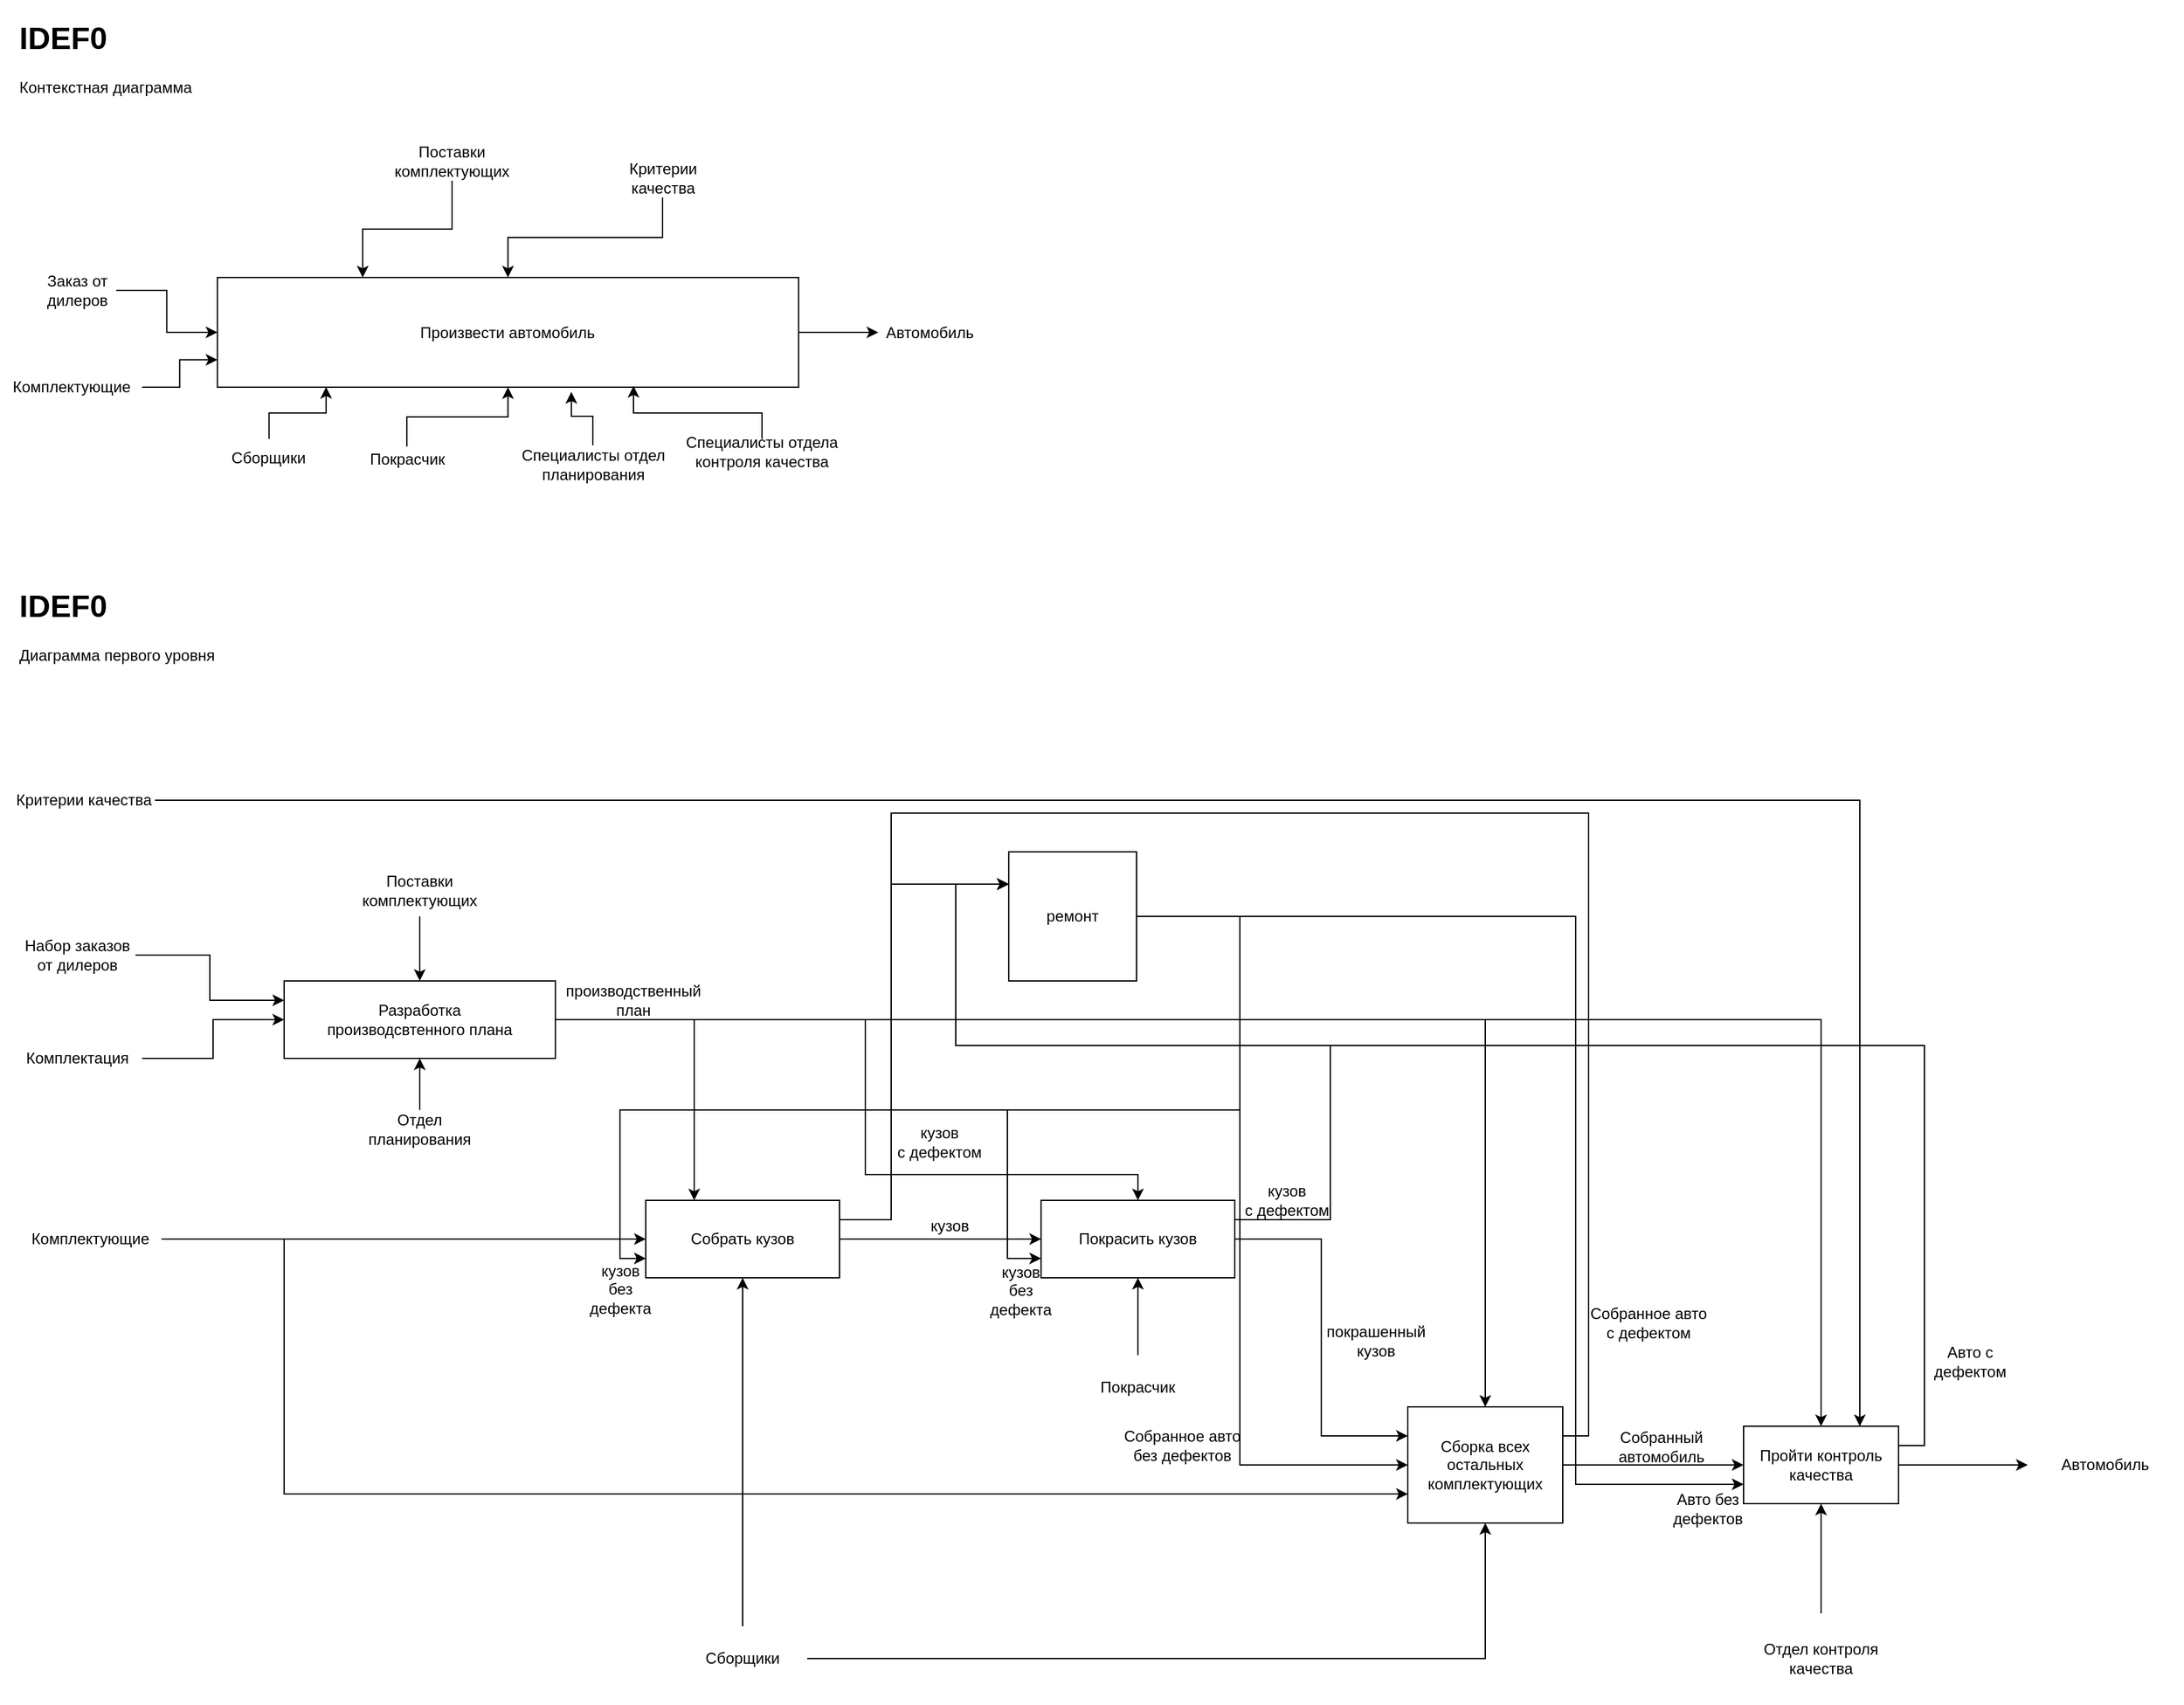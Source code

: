 <mxfile version="13.1.3" type="github"><diagram id="VC0IekiEO7ucj2XYCSg_" name="Page-1"><mxGraphModel dx="1248" dy="717" grid="1" gridSize="10" guides="1" tooltips="1" connect="1" arrows="1" fold="1" page="1" pageScale="1" pageWidth="827" pageHeight="1169" math="0" shadow="0"><root><mxCell id="0"/><mxCell id="1" parent="0"/><mxCell id="wjq3-o9U-0rKwHpTt2qk-8" style="edgeStyle=orthogonalEdgeStyle;rounded=0;orthogonalLoop=1;jettySize=auto;html=1;entryX=0;entryY=0.5;entryDx=0;entryDy=0;" parent="1" source="wjq3-o9U-0rKwHpTt2qk-6" target="wjq3-o9U-0rKwHpTt2qk-7" edge="1"><mxGeometry relative="1" as="geometry"><mxPoint x="310" y="270" as="targetPoint"/></mxGeometry></mxCell><mxCell id="wjq3-o9U-0rKwHpTt2qk-6" value="Заказ от дилеров" style="text;html=1;strokeColor=none;fillColor=none;align=center;verticalAlign=middle;whiteSpace=wrap;rounded=0;" parent="1" vertex="1"><mxGeometry x="50" y="250" width="60" height="30" as="geometry"/></mxCell><mxCell id="wjq3-o9U-0rKwHpTt2qk-10" style="edgeStyle=orthogonalEdgeStyle;rounded=0;orthogonalLoop=1;jettySize=auto;html=1;" parent="1" source="wjq3-o9U-0rKwHpTt2qk-7" target="wjq3-o9U-0rKwHpTt2qk-9" edge="1"><mxGeometry relative="1" as="geometry"/></mxCell><mxCell id="wjq3-o9U-0rKwHpTt2qk-7" value="Произвести автомобиль" style="rounded=0;whiteSpace=wrap;html=1;" parent="1" vertex="1"><mxGeometry x="188.33" y="255" width="450" height="85" as="geometry"/></mxCell><mxCell id="wjq3-o9U-0rKwHpTt2qk-9" value="Автомобиль" style="text;html=1;strokeColor=none;fillColor=none;align=center;verticalAlign=middle;whiteSpace=wrap;rounded=0;" parent="1" vertex="1"><mxGeometry x="700" y="287.5" width="80" height="20" as="geometry"/></mxCell><mxCell id="SGDvvu0s5zJlcGL9rwgw-12" style="edgeStyle=orthogonalEdgeStyle;rounded=0;orthogonalLoop=1;jettySize=auto;html=1;entryX=0.25;entryY=0;entryDx=0;entryDy=0;" parent="1" source="wjq3-o9U-0rKwHpTt2qk-16" target="wjq3-o9U-0rKwHpTt2qk-7" edge="1"><mxGeometry relative="1" as="geometry"/></mxCell><mxCell id="wjq3-o9U-0rKwHpTt2qk-16" value="Поставки комплектующих" style="text;html=1;strokeColor=none;fillColor=none;align=center;verticalAlign=middle;whiteSpace=wrap;rounded=0;" parent="1" vertex="1"><mxGeometry x="310" y="150" width="120" height="30" as="geometry"/></mxCell><mxCell id="wjq3-o9U-0rKwHpTt2qk-33" style="edgeStyle=orthogonalEdgeStyle;rounded=0;orthogonalLoop=1;jettySize=auto;html=1;entryX=0.187;entryY=0.998;entryDx=0;entryDy=0;entryPerimeter=0;" parent="1" source="wjq3-o9U-0rKwHpTt2qk-19" target="wjq3-o9U-0rKwHpTt2qk-7" edge="1"><mxGeometry relative="1" as="geometry"/></mxCell><mxCell id="wjq3-o9U-0rKwHpTt2qk-19" value="Сборщики" style="text;html=1;strokeColor=none;fillColor=none;align=center;verticalAlign=middle;whiteSpace=wrap;rounded=0;" parent="1" vertex="1"><mxGeometry x="188.33" y="380" width="80" height="30" as="geometry"/></mxCell><mxCell id="wjq3-o9U-0rKwHpTt2qk-32" style="edgeStyle=orthogonalEdgeStyle;rounded=0;orthogonalLoop=1;jettySize=auto;html=1;entryX=0.716;entryY=0.988;entryDx=0;entryDy=0;entryPerimeter=0;" parent="1" source="wjq3-o9U-0rKwHpTt2qk-20" target="wjq3-o9U-0rKwHpTt2qk-7" edge="1"><mxGeometry relative="1" as="geometry"/></mxCell><mxCell id="wjq3-o9U-0rKwHpTt2qk-20" value="Специалисты отдела контроля качества" style="text;html=1;strokeColor=none;fillColor=none;align=center;verticalAlign=middle;whiteSpace=wrap;rounded=0;" parent="1" vertex="1"><mxGeometry x="550" y="380" width="120" height="20" as="geometry"/></mxCell><mxCell id="wjq3-o9U-0rKwHpTt2qk-37" value="&lt;h1&gt;IDEF0&lt;/h1&gt;&lt;div&gt;Контекстная диаграмма&lt;/div&gt;" style="text;html=1;strokeColor=none;fillColor=none;spacing=5;spacingTop=-20;whiteSpace=wrap;overflow=hidden;rounded=0;" parent="1" vertex="1"><mxGeometry x="30" y="50" width="190" height="120" as="geometry"/></mxCell><mxCell id="wjq3-o9U-0rKwHpTt2qk-38" value="&lt;h1&gt;IDEF0&lt;/h1&gt;&lt;div&gt;Диаграмма первого уровня&lt;/div&gt;" style="text;html=1;strokeColor=none;fillColor=none;spacing=5;spacingTop=-20;whiteSpace=wrap;overflow=hidden;rounded=0;" parent="1" vertex="1"><mxGeometry x="30" y="490" width="190" height="120" as="geometry"/></mxCell><mxCell id="wjq3-o9U-0rKwHpTt2qk-50" style="edgeStyle=orthogonalEdgeStyle;rounded=0;orthogonalLoop=1;jettySize=auto;html=1;entryX=0;entryY=0.25;entryDx=0;entryDy=0;" parent="1" source="wjq3-o9U-0rKwHpTt2qk-40" target="wjq3-o9U-0rKwHpTt2qk-46" edge="1"><mxGeometry relative="1" as="geometry"/></mxCell><mxCell id="wjq3-o9U-0rKwHpTt2qk-40" value="Набор заказов от дилеров" style="text;html=1;strokeColor=none;fillColor=none;align=center;verticalAlign=middle;whiteSpace=wrap;rounded=0;" parent="1" vertex="1"><mxGeometry x="35" y="760" width="90" height="40" as="geometry"/></mxCell><mxCell id="wjq3-o9U-0rKwHpTt2qk-53" style="edgeStyle=orthogonalEdgeStyle;rounded=0;orthogonalLoop=1;jettySize=auto;html=1;entryX=0;entryY=0.5;entryDx=0;entryDy=0;" parent="1" source="wjq3-o9U-0rKwHpTt2qk-45" target="wjq3-o9U-0rKwHpTt2qk-46" edge="1"><mxGeometry relative="1" as="geometry"/></mxCell><mxCell id="wjq3-o9U-0rKwHpTt2qk-45" value="Комплектация" style="text;html=1;strokeColor=none;fillColor=none;align=center;verticalAlign=middle;whiteSpace=wrap;rounded=0;" parent="1" vertex="1"><mxGeometry x="30" y="850" width="100" height="20" as="geometry"/></mxCell><mxCell id="wjq3-o9U-0rKwHpTt2qk-69" style="edgeStyle=orthogonalEdgeStyle;rounded=0;orthogonalLoop=1;jettySize=auto;html=1;entryX=0.25;entryY=0;entryDx=0;entryDy=0;" parent="1" source="wjq3-o9U-0rKwHpTt2qk-46" target="wjq3-o9U-0rKwHpTt2qk-66" edge="1"><mxGeometry relative="1" as="geometry"/></mxCell><mxCell id="wjq3-o9U-0rKwHpTt2qk-76" style="edgeStyle=orthogonalEdgeStyle;rounded=0;orthogonalLoop=1;jettySize=auto;html=1;entryX=0.5;entryY=0;entryDx=0;entryDy=0;" parent="1" source="wjq3-o9U-0rKwHpTt2qk-46" target="wjq3-o9U-0rKwHpTt2qk-67" edge="1"><mxGeometry relative="1" as="geometry"><Array as="points"><mxPoint x="690" y="830"/><mxPoint x="690" y="950"/><mxPoint x="901" y="950"/></Array></mxGeometry></mxCell><mxCell id="wjq3-o9U-0rKwHpTt2qk-88" style="edgeStyle=orthogonalEdgeStyle;rounded=0;orthogonalLoop=1;jettySize=auto;html=1;entryX=0.5;entryY=0;entryDx=0;entryDy=0;" parent="1" source="wjq3-o9U-0rKwHpTt2qk-46" target="wjq3-o9U-0rKwHpTt2qk-79" edge="1"><mxGeometry relative="1" as="geometry"/></mxCell><mxCell id="wjq3-o9U-0rKwHpTt2qk-95" style="edgeStyle=orthogonalEdgeStyle;rounded=0;orthogonalLoop=1;jettySize=auto;html=1;entryX=0.5;entryY=0;entryDx=0;entryDy=0;" parent="1" source="wjq3-o9U-0rKwHpTt2qk-46" target="wjq3-o9U-0rKwHpTt2qk-89" edge="1"><mxGeometry relative="1" as="geometry"><Array as="points"><mxPoint x="1430" y="830"/></Array></mxGeometry></mxCell><mxCell id="wjq3-o9U-0rKwHpTt2qk-46" value="Разработка &lt;br&gt;производсвтенного плана" style="rounded=0;whiteSpace=wrap;html=1;" parent="1" vertex="1"><mxGeometry x="240" y="800" width="210" height="60" as="geometry"/></mxCell><mxCell id="wjq3-o9U-0rKwHpTt2qk-56" style="edgeStyle=orthogonalEdgeStyle;rounded=0;orthogonalLoop=1;jettySize=auto;html=1;entryX=0.5;entryY=1;entryDx=0;entryDy=0;" parent="1" source="wjq3-o9U-0rKwHpTt2qk-55" target="wjq3-o9U-0rKwHpTt2qk-46" edge="1"><mxGeometry relative="1" as="geometry"/></mxCell><mxCell id="wjq3-o9U-0rKwHpTt2qk-55" value="Отдел планирования" style="text;html=1;strokeColor=none;fillColor=none;align=center;verticalAlign=middle;whiteSpace=wrap;rounded=0;" parent="1" vertex="1"><mxGeometry x="300" y="900" width="90" height="30" as="geometry"/></mxCell><mxCell id="pm-BgO_VtEJ3lboS2-CT-1" style="edgeStyle=orthogonalEdgeStyle;rounded=0;orthogonalLoop=1;jettySize=auto;html=1;entryX=0.5;entryY=0;entryDx=0;entryDy=0;" edge="1" parent="1" source="wjq3-o9U-0rKwHpTt2qk-62" target="wjq3-o9U-0rKwHpTt2qk-46"><mxGeometry relative="1" as="geometry"/></mxCell><mxCell id="wjq3-o9U-0rKwHpTt2qk-62" value="Поставки комплектующих" style="text;html=1;strokeColor=none;fillColor=none;align=center;verticalAlign=middle;whiteSpace=wrap;rounded=0;" parent="1" vertex="1"><mxGeometry x="300" y="710" width="90" height="40" as="geometry"/></mxCell><mxCell id="wjq3-o9U-0rKwHpTt2qk-68" style="edgeStyle=orthogonalEdgeStyle;rounded=0;orthogonalLoop=1;jettySize=auto;html=1;entryX=0;entryY=0.5;entryDx=0;entryDy=0;" parent="1" source="wjq3-o9U-0rKwHpTt2qk-66" target="wjq3-o9U-0rKwHpTt2qk-67" edge="1"><mxGeometry relative="1" as="geometry"/></mxCell><mxCell id="wjq3-o9U-0rKwHpTt2qk-71" style="edgeStyle=orthogonalEdgeStyle;rounded=0;orthogonalLoop=1;jettySize=auto;html=1;entryX=0;entryY=0.5;entryDx=0;entryDy=0;" parent="1" source="wjq3-o9U-0rKwHpTt2qk-70" target="wjq3-o9U-0rKwHpTt2qk-66" edge="1"><mxGeometry relative="1" as="geometry"/></mxCell><mxCell id="wjq3-o9U-0rKwHpTt2qk-84" style="edgeStyle=orthogonalEdgeStyle;rounded=0;orthogonalLoop=1;jettySize=auto;html=1;entryX=0;entryY=0.75;entryDx=0;entryDy=0;" parent="1" source="wjq3-o9U-0rKwHpTt2qk-70" target="wjq3-o9U-0rKwHpTt2qk-79" edge="1"><mxGeometry relative="1" as="geometry"><Array as="points"><mxPoint x="240" y="1000"/><mxPoint x="240" y="1198"/></Array></mxGeometry></mxCell><mxCell id="wjq3-o9U-0rKwHpTt2qk-70" value="Комплектующие" style="text;html=1;strokeColor=none;fillColor=none;align=center;verticalAlign=middle;whiteSpace=wrap;rounded=0;" parent="1" vertex="1"><mxGeometry x="35" y="985" width="110" height="30" as="geometry"/></mxCell><mxCell id="wjq3-o9U-0rKwHpTt2qk-90" style="edgeStyle=orthogonalEdgeStyle;rounded=0;orthogonalLoop=1;jettySize=auto;html=1;entryX=0;entryY=0.5;entryDx=0;entryDy=0;" parent="1" source="wjq3-o9U-0rKwHpTt2qk-79" target="wjq3-o9U-0rKwHpTt2qk-89" edge="1"><mxGeometry relative="1" as="geometry"/></mxCell><mxCell id="SGDvvu0s5zJlcGL9rwgw-37" style="edgeStyle=orthogonalEdgeStyle;rounded=0;orthogonalLoop=1;jettySize=auto;html=1;exitX=1;exitY=0.25;exitDx=0;exitDy=0;entryX=0;entryY=0.25;entryDx=0;entryDy=0;" parent="1" source="wjq3-o9U-0rKwHpTt2qk-79" target="SGDvvu0s5zJlcGL9rwgw-26" edge="1"><mxGeometry relative="1" as="geometry"><Array as="points"><mxPoint x="1250" y="1153"/><mxPoint x="1250" y="670"/><mxPoint x="710" y="670"/><mxPoint x="710" y="725"/></Array></mxGeometry></mxCell><mxCell id="wjq3-o9U-0rKwHpTt2qk-79" value="Сборка всех остальных комплектующих" style="rounded=0;whiteSpace=wrap;html=1;" parent="1" vertex="1"><mxGeometry x="1110" y="1130" width="120" height="90" as="geometry"/></mxCell><mxCell id="wjq3-o9U-0rKwHpTt2qk-80" style="edgeStyle=orthogonalEdgeStyle;rounded=0;orthogonalLoop=1;jettySize=auto;html=1;entryX=0;entryY=0.25;entryDx=0;entryDy=0;" parent="1" source="wjq3-o9U-0rKwHpTt2qk-67" target="wjq3-o9U-0rKwHpTt2qk-79" edge="1"><mxGeometry relative="1" as="geometry"/></mxCell><mxCell id="SGDvvu0s5zJlcGL9rwgw-27" style="edgeStyle=orthogonalEdgeStyle;rounded=0;orthogonalLoop=1;jettySize=auto;html=1;exitX=1;exitY=0.25;exitDx=0;exitDy=0;entryX=0;entryY=0.25;entryDx=0;entryDy=0;" parent="1" source="wjq3-o9U-0rKwHpTt2qk-66" target="SGDvvu0s5zJlcGL9rwgw-26" edge="1"><mxGeometry relative="1" as="geometry"><Array as="points"><mxPoint x="710" y="985"/><mxPoint x="710" y="725"/></Array></mxGeometry></mxCell><mxCell id="wjq3-o9U-0rKwHpTt2qk-66" value="Собрать кузов" style="rounded=0;whiteSpace=wrap;html=1;" parent="1" vertex="1"><mxGeometry x="520" y="970" width="150" height="60" as="geometry"/></mxCell><mxCell id="wjq3-o9U-0rKwHpTt2qk-98" style="edgeStyle=orthogonalEdgeStyle;rounded=0;orthogonalLoop=1;jettySize=auto;html=1;entryX=0.5;entryY=1;entryDx=0;entryDy=0;" parent="1" source="wjq3-o9U-0rKwHpTt2qk-72" target="wjq3-o9U-0rKwHpTt2qk-79" edge="1"><mxGeometry relative="1" as="geometry"/></mxCell><mxCell id="wjq3-o9U-0rKwHpTt2qk-72" value="Сборщики" style="text;html=1;strokeColor=none;fillColor=none;align=center;verticalAlign=middle;whiteSpace=wrap;rounded=0;" parent="1" vertex="1"><mxGeometry x="545" y="1300" width="100" height="50" as="geometry"/></mxCell><mxCell id="wjq3-o9U-0rKwHpTt2qk-73" style="edgeStyle=orthogonalEdgeStyle;rounded=0;orthogonalLoop=1;jettySize=auto;html=1;entryX=0.5;entryY=1;entryDx=0;entryDy=0;" parent="1" source="wjq3-o9U-0rKwHpTt2qk-72" target="wjq3-o9U-0rKwHpTt2qk-66" edge="1"><mxGeometry relative="1" as="geometry"/></mxCell><mxCell id="SGDvvu0s5zJlcGL9rwgw-33" style="edgeStyle=orthogonalEdgeStyle;rounded=0;orthogonalLoop=1;jettySize=auto;html=1;exitX=1;exitY=0.25;exitDx=0;exitDy=0;entryX=0;entryY=0.25;entryDx=0;entryDy=0;" parent="1" source="wjq3-o9U-0rKwHpTt2qk-67" target="SGDvvu0s5zJlcGL9rwgw-26" edge="1"><mxGeometry relative="1" as="geometry"><Array as="points"><mxPoint x="1050" y="985"/><mxPoint x="1050" y="850"/><mxPoint x="760" y="850"/><mxPoint x="760" y="725"/></Array></mxGeometry></mxCell><mxCell id="wjq3-o9U-0rKwHpTt2qk-67" value="Покрасить кузов" style="rounded=0;whiteSpace=wrap;html=1;" parent="1" vertex="1"><mxGeometry x="826.06" y="970" width="150" height="60" as="geometry"/></mxCell><mxCell id="wjq3-o9U-0rKwHpTt2qk-74" value="Покрасчик" style="text;html=1;strokeColor=none;fillColor=none;align=center;verticalAlign=middle;whiteSpace=wrap;rounded=0;" parent="1" vertex="1"><mxGeometry x="851.06" y="1090" width="100" height="50" as="geometry"/></mxCell><mxCell id="wjq3-o9U-0rKwHpTt2qk-75" style="edgeStyle=orthogonalEdgeStyle;rounded=0;orthogonalLoop=1;jettySize=auto;html=1;entryX=0.5;entryY=1;entryDx=0;entryDy=0;" parent="1" source="wjq3-o9U-0rKwHpTt2qk-74" target="wjq3-o9U-0rKwHpTt2qk-67" edge="1"><mxGeometry relative="1" as="geometry"/></mxCell><mxCell id="wjq3-o9U-0rKwHpTt2qk-94" style="edgeStyle=orthogonalEdgeStyle;rounded=0;orthogonalLoop=1;jettySize=auto;html=1;" parent="1" source="wjq3-o9U-0rKwHpTt2qk-89" target="wjq3-o9U-0rKwHpTt2qk-93" edge="1"><mxGeometry relative="1" as="geometry"/></mxCell><mxCell id="SGDvvu0s5zJlcGL9rwgw-41" style="edgeStyle=orthogonalEdgeStyle;rounded=0;orthogonalLoop=1;jettySize=auto;html=1;exitX=1;exitY=0.25;exitDx=0;exitDy=0;entryX=0;entryY=0.25;entryDx=0;entryDy=0;" parent="1" source="wjq3-o9U-0rKwHpTt2qk-89" target="SGDvvu0s5zJlcGL9rwgw-26" edge="1"><mxGeometry relative="1" as="geometry"><Array as="points"><mxPoint x="1510" y="1160"/><mxPoint x="1510" y="850"/><mxPoint x="760" y="850"/><mxPoint x="760" y="725"/></Array></mxGeometry></mxCell><mxCell id="wjq3-o9U-0rKwHpTt2qk-89" value="Пройти контроль качества" style="rounded=0;whiteSpace=wrap;html=1;" parent="1" vertex="1"><mxGeometry x="1370" y="1145" width="120" height="60" as="geometry"/></mxCell><mxCell id="wjq3-o9U-0rKwHpTt2qk-92" style="edgeStyle=orthogonalEdgeStyle;rounded=0;orthogonalLoop=1;jettySize=auto;html=1;entryX=0.5;entryY=1;entryDx=0;entryDy=0;" parent="1" source="wjq3-o9U-0rKwHpTt2qk-91" target="wjq3-o9U-0rKwHpTt2qk-89" edge="1"><mxGeometry relative="1" as="geometry"/></mxCell><mxCell id="wjq3-o9U-0rKwHpTt2qk-91" value="Отдел контроля качества" style="text;html=1;strokeColor=none;fillColor=none;align=center;verticalAlign=middle;whiteSpace=wrap;rounded=0;" parent="1" vertex="1"><mxGeometry x="1380" y="1290" width="100" height="70" as="geometry"/></mxCell><mxCell id="wjq3-o9U-0rKwHpTt2qk-93" value="Автомобиль" style="text;html=1;strokeColor=none;fillColor=none;align=center;verticalAlign=middle;whiteSpace=wrap;rounded=0;" parent="1" vertex="1"><mxGeometry x="1590" y="1150" width="120" height="50" as="geometry"/></mxCell><mxCell id="wjq3-o9U-0rKwHpTt2qk-97" style="edgeStyle=orthogonalEdgeStyle;rounded=0;orthogonalLoop=1;jettySize=auto;html=1;entryX=0.75;entryY=0;entryDx=0;entryDy=0;" parent="1" source="wjq3-o9U-0rKwHpTt2qk-96" target="wjq3-o9U-0rKwHpTt2qk-89" edge="1"><mxGeometry relative="1" as="geometry"/></mxCell><mxCell id="wjq3-o9U-0rKwHpTt2qk-96" value="Критерии качества" style="text;html=1;strokeColor=none;fillColor=none;align=center;verticalAlign=middle;whiteSpace=wrap;rounded=0;" parent="1" vertex="1"><mxGeometry x="30" y="630" width="110" height="60" as="geometry"/></mxCell><mxCell id="SGDvvu0s5zJlcGL9rwgw-4" style="edgeStyle=orthogonalEdgeStyle;rounded=0;orthogonalLoop=1;jettySize=auto;html=1;" parent="1" source="SGDvvu0s5zJlcGL9rwgw-3" target="wjq3-o9U-0rKwHpTt2qk-7" edge="1"><mxGeometry relative="1" as="geometry"/></mxCell><mxCell id="SGDvvu0s5zJlcGL9rwgw-3" value="Покрасчик" style="text;html=1;align=center;verticalAlign=middle;resizable=0;points=[];autosize=1;" parent="1" vertex="1"><mxGeometry x="300" y="386" width="70" height="20" as="geometry"/></mxCell><mxCell id="SGDvvu0s5zJlcGL9rwgw-6" style="edgeStyle=orthogonalEdgeStyle;rounded=0;orthogonalLoop=1;jettySize=auto;html=1;entryX=0;entryY=0.75;entryDx=0;entryDy=0;" parent="1" source="SGDvvu0s5zJlcGL9rwgw-5" target="wjq3-o9U-0rKwHpTt2qk-7" edge="1"><mxGeometry relative="1" as="geometry"/></mxCell><mxCell id="SGDvvu0s5zJlcGL9rwgw-5" value="Комплектующие" style="text;html=1;align=center;verticalAlign=middle;resizable=0;points=[];autosize=1;" parent="1" vertex="1"><mxGeometry x="20" y="330" width="110" height="20" as="geometry"/></mxCell><mxCell id="SGDvvu0s5zJlcGL9rwgw-8" style="edgeStyle=orthogonalEdgeStyle;rounded=0;orthogonalLoop=1;jettySize=auto;html=1;entryX=0.609;entryY=1.043;entryDx=0;entryDy=0;entryPerimeter=0;" parent="1" source="SGDvvu0s5zJlcGL9rwgw-7" target="wjq3-o9U-0rKwHpTt2qk-7" edge="1"><mxGeometry relative="1" as="geometry"/></mxCell><mxCell id="SGDvvu0s5zJlcGL9rwgw-7" value="Специалисты отдел &lt;br&gt;планирования" style="text;html=1;align=center;verticalAlign=middle;resizable=0;points=[];autosize=1;" parent="1" vertex="1"><mxGeometry x="414" y="385" width="130" height="30" as="geometry"/></mxCell><mxCell id="SGDvvu0s5zJlcGL9rwgw-16" value="производственный&lt;br&gt;план" style="text;html=1;align=center;verticalAlign=middle;resizable=0;points=[];autosize=1;" parent="1" vertex="1"><mxGeometry x="450" y="800" width="120" height="30" as="geometry"/></mxCell><mxCell id="SGDvvu0s5zJlcGL9rwgw-19" value="кузов" style="text;html=1;align=center;verticalAlign=middle;resizable=0;points=[];autosize=1;" parent="1" vertex="1"><mxGeometry x="730" y="980" width="50" height="20" as="geometry"/></mxCell><mxCell id="SGDvvu0s5zJlcGL9rwgw-20" value="покрашенный&lt;br&gt;кузов" style="text;html=1;align=center;verticalAlign=middle;resizable=0;points=[];autosize=1;" parent="1" vertex="1"><mxGeometry x="1040" y="1064" width="90" height="30" as="geometry"/></mxCell><mxCell id="SGDvvu0s5zJlcGL9rwgw-21" value="Собранный&lt;br&gt;автомобиль" style="text;html=1;align=center;verticalAlign=middle;resizable=0;points=[];autosize=1;" parent="1" vertex="1"><mxGeometry x="1266" y="1146" width="80" height="30" as="geometry"/></mxCell><mxCell id="SGDvvu0s5zJlcGL9rwgw-31" style="edgeStyle=orthogonalEdgeStyle;rounded=0;orthogonalLoop=1;jettySize=auto;html=1;exitX=1;exitY=0.5;exitDx=0;exitDy=0;entryX=0;entryY=0.75;entryDx=0;entryDy=0;" parent="1" source="SGDvvu0s5zJlcGL9rwgw-26" target="wjq3-o9U-0rKwHpTt2qk-66" edge="1"><mxGeometry relative="1" as="geometry"><Array as="points"><mxPoint x="980" y="750"/><mxPoint x="980" y="900"/><mxPoint x="500" y="900"/><mxPoint x="500" y="1015"/></Array></mxGeometry></mxCell><mxCell id="SGDvvu0s5zJlcGL9rwgw-35" style="edgeStyle=orthogonalEdgeStyle;rounded=0;orthogonalLoop=1;jettySize=auto;html=1;exitX=1;exitY=0.5;exitDx=0;exitDy=0;entryX=0;entryY=0.75;entryDx=0;entryDy=0;" parent="1" source="SGDvvu0s5zJlcGL9rwgw-26" target="wjq3-o9U-0rKwHpTt2qk-67" edge="1"><mxGeometry relative="1" as="geometry"><Array as="points"><mxPoint x="980" y="750"/><mxPoint x="980" y="900"/><mxPoint x="800" y="900"/><mxPoint x="800" y="1015"/></Array></mxGeometry></mxCell><mxCell id="SGDvvu0s5zJlcGL9rwgw-39" style="edgeStyle=orthogonalEdgeStyle;rounded=0;orthogonalLoop=1;jettySize=auto;html=1;exitX=1;exitY=0.5;exitDx=0;exitDy=0;entryX=0;entryY=0.5;entryDx=0;entryDy=0;" parent="1" source="SGDvvu0s5zJlcGL9rwgw-26" target="wjq3-o9U-0rKwHpTt2qk-79" edge="1"><mxGeometry relative="1" as="geometry"><Array as="points"><mxPoint x="980" y="750"/><mxPoint x="980" y="1175"/></Array></mxGeometry></mxCell><mxCell id="SGDvvu0s5zJlcGL9rwgw-44" style="edgeStyle=orthogonalEdgeStyle;rounded=0;orthogonalLoop=1;jettySize=auto;html=1;exitX=1;exitY=0.5;exitDx=0;exitDy=0;entryX=0;entryY=0.75;entryDx=0;entryDy=0;" parent="1" source="SGDvvu0s5zJlcGL9rwgw-26" target="wjq3-o9U-0rKwHpTt2qk-89" edge="1"><mxGeometry relative="1" as="geometry"><Array as="points"><mxPoint x="1240" y="750"/><mxPoint x="1240" y="1190"/></Array></mxGeometry></mxCell><mxCell id="SGDvvu0s5zJlcGL9rwgw-26" value="ремонт" style="rounded=0;whiteSpace=wrap;html=1;" parent="1" vertex="1"><mxGeometry x="801.06" y="700" width="98.94" height="100" as="geometry"/></mxCell><mxCell id="SGDvvu0s5zJlcGL9rwgw-28" value="кузов&lt;br&gt;с дефектом" style="text;html=1;align=center;verticalAlign=middle;resizable=0;points=[];autosize=1;" parent="1" vertex="1"><mxGeometry x="707" y="910" width="80" height="30" as="geometry"/></mxCell><mxCell id="SGDvvu0s5zJlcGL9rwgw-32" value="кузов&lt;br&gt;без&lt;br&gt;дефекта" style="text;html=1;align=center;verticalAlign=middle;resizable=0;points=[];autosize=1;" parent="1" vertex="1"><mxGeometry x="470" y="1014" width="60" height="50" as="geometry"/></mxCell><mxCell id="SGDvvu0s5zJlcGL9rwgw-34" value="кузов&lt;br&gt;с дефектом" style="text;html=1;align=center;verticalAlign=middle;resizable=0;points=[];autosize=1;" parent="1" vertex="1"><mxGeometry x="976.06" y="955" width="80" height="30" as="geometry"/></mxCell><mxCell id="SGDvvu0s5zJlcGL9rwgw-36" value="кузов&lt;br&gt;без&lt;br&gt;дефекта" style="text;html=1;align=center;verticalAlign=middle;resizable=0;points=[];autosize=1;" parent="1" vertex="1"><mxGeometry x="780" y="1015" width="60" height="50" as="geometry"/></mxCell><mxCell id="SGDvvu0s5zJlcGL9rwgw-38" value="Собранное авто&lt;br&gt;с дефектом" style="text;html=1;align=center;verticalAlign=middle;resizable=0;points=[];autosize=1;" parent="1" vertex="1"><mxGeometry x="1241" y="1050" width="110" height="30" as="geometry"/></mxCell><mxCell id="SGDvvu0s5zJlcGL9rwgw-40" value="Собранное авто&lt;br&gt;без дефектов" style="text;html=1;align=center;verticalAlign=middle;resizable=0;points=[];autosize=1;" parent="1" vertex="1"><mxGeometry x="880" y="1145" width="110" height="30" as="geometry"/></mxCell><mxCell id="SGDvvu0s5zJlcGL9rwgw-42" value="Авто с&lt;br&gt;дефектом" style="text;html=1;align=center;verticalAlign=middle;resizable=0;points=[];autosize=1;" parent="1" vertex="1"><mxGeometry x="1510" y="1080" width="70" height="30" as="geometry"/></mxCell><mxCell id="SGDvvu0s5zJlcGL9rwgw-45" value="Авто без&lt;br&gt;дефектов" style="text;html=1;align=center;verticalAlign=middle;resizable=0;points=[];autosize=1;" parent="1" vertex="1"><mxGeometry x="1307" y="1194" width="70" height="30" as="geometry"/></mxCell><mxCell id="SGDvvu0s5zJlcGL9rwgw-47" style="edgeStyle=orthogonalEdgeStyle;rounded=0;orthogonalLoop=1;jettySize=auto;html=1;" parent="1" source="SGDvvu0s5zJlcGL9rwgw-46" target="wjq3-o9U-0rKwHpTt2qk-7" edge="1"><mxGeometry relative="1" as="geometry"/></mxCell><mxCell id="SGDvvu0s5zJlcGL9rwgw-46" value="Критерии&lt;br&gt;качества" style="text;html=1;align=center;verticalAlign=middle;resizable=0;points=[];autosize=1;" parent="1" vertex="1"><mxGeometry x="498" y="163" width="70" height="30" as="geometry"/></mxCell></root></mxGraphModel></diagram></mxfile>